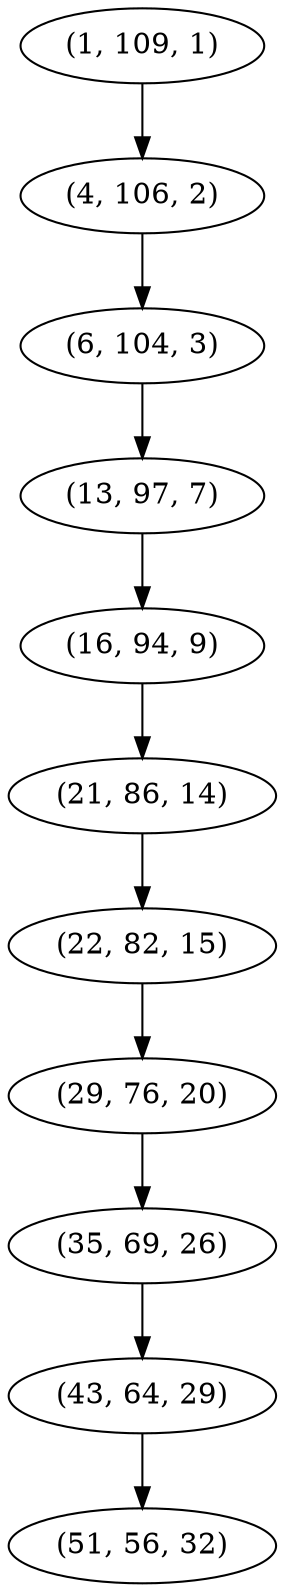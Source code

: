 digraph tree {
    "(1, 109, 1)";
    "(4, 106, 2)";
    "(6, 104, 3)";
    "(13, 97, 7)";
    "(16, 94, 9)";
    "(21, 86, 14)";
    "(22, 82, 15)";
    "(29, 76, 20)";
    "(35, 69, 26)";
    "(43, 64, 29)";
    "(51, 56, 32)";
    "(1, 109, 1)" -> "(4, 106, 2)";
    "(4, 106, 2)" -> "(6, 104, 3)";
    "(6, 104, 3)" -> "(13, 97, 7)";
    "(13, 97, 7)" -> "(16, 94, 9)";
    "(16, 94, 9)" -> "(21, 86, 14)";
    "(21, 86, 14)" -> "(22, 82, 15)";
    "(22, 82, 15)" -> "(29, 76, 20)";
    "(29, 76, 20)" -> "(35, 69, 26)";
    "(35, 69, 26)" -> "(43, 64, 29)";
    "(43, 64, 29)" -> "(51, 56, 32)";
}
